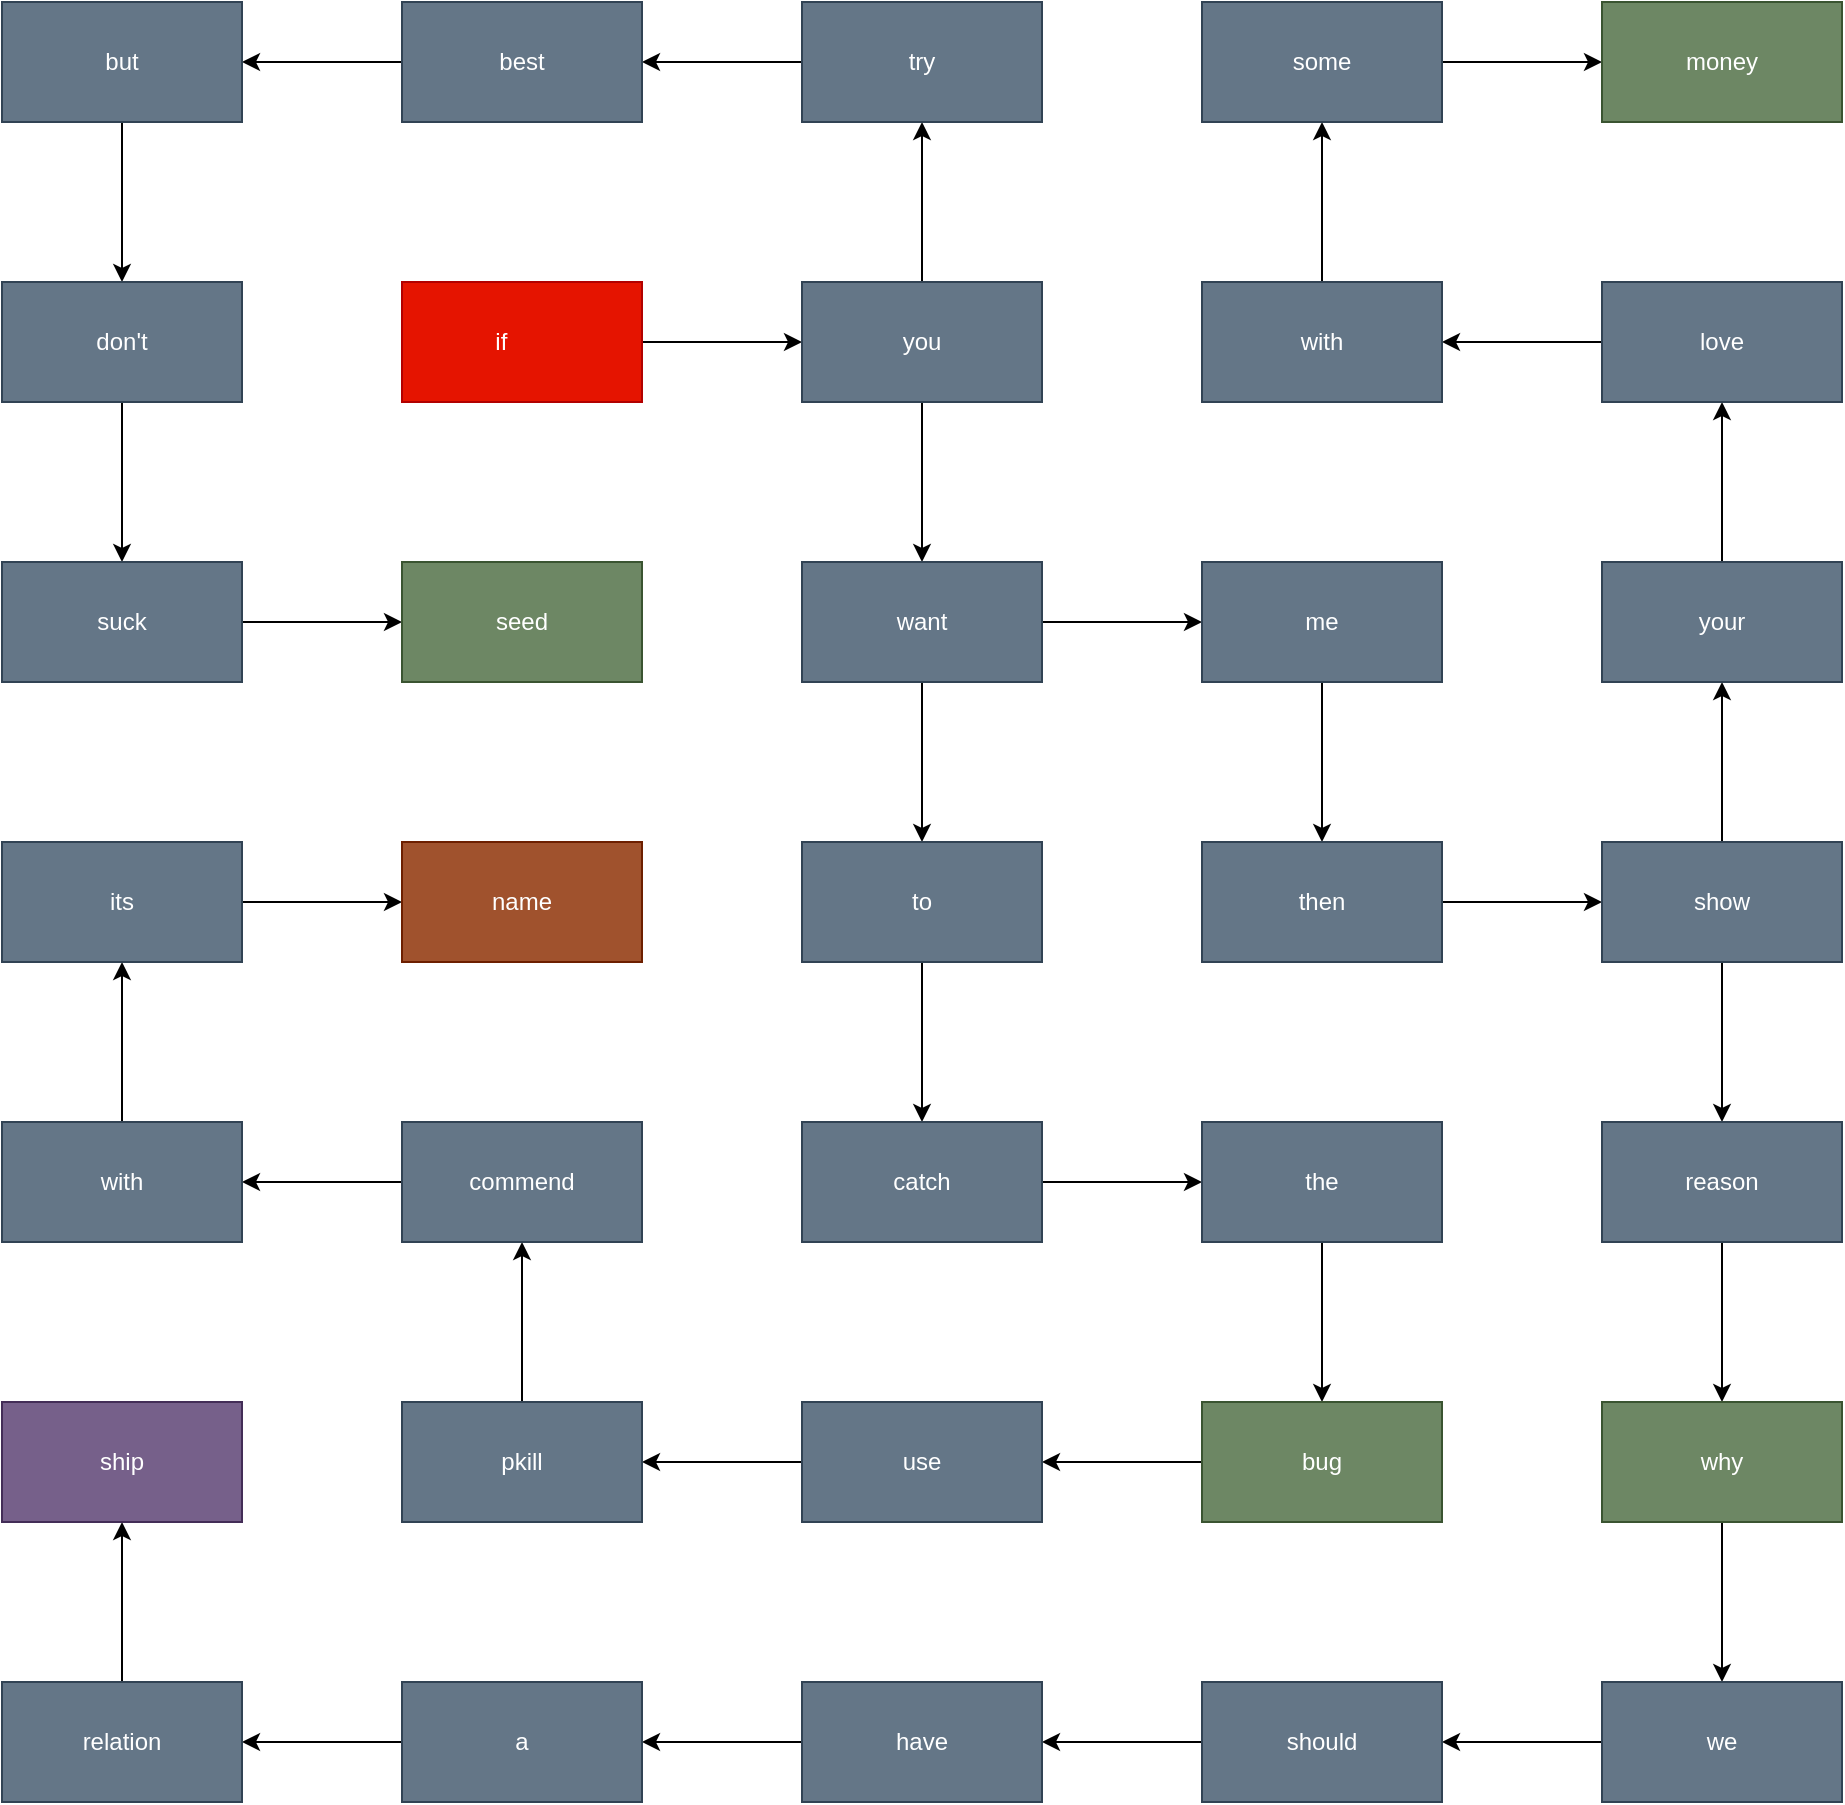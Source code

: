 <mxfile version="24.2.5" type="device">
  <diagram name="Page-1" id="pHO2phyCe2NOAoGClRIi">
    <mxGraphModel dx="1909" dy="1155" grid="1" gridSize="10" guides="1" tooltips="1" connect="1" arrows="1" fold="1" page="1" pageScale="1" pageWidth="850" pageHeight="1100" math="0" shadow="0">
      <root>
        <mxCell id="0" />
        <mxCell id="1" parent="0" />
        <mxCell id="5UwajwaYMzzz0ccX2toS-3" value="" style="edgeStyle=orthogonalEdgeStyle;rounded=0;orthogonalLoop=1;jettySize=auto;html=1;" parent="1" source="5UwajwaYMzzz0ccX2toS-1" target="5UwajwaYMzzz0ccX2toS-2" edge="1">
          <mxGeometry relative="1" as="geometry" />
        </mxCell>
        <mxCell id="5UwajwaYMzzz0ccX2toS-1" value="if&lt;span style=&quot;white-space: pre;&quot;&gt;&#x9;&lt;/span&gt;" style="rounded=0;whiteSpace=wrap;html=1;fillColor=#e51400;fontColor=#ffffff;strokeColor=#B20000;" parent="1" vertex="1">
          <mxGeometry x="240" y="190" width="120" height="60" as="geometry" />
        </mxCell>
        <mxCell id="5UwajwaYMzzz0ccX2toS-5" value="" style="edgeStyle=orthogonalEdgeStyle;rounded=0;orthogonalLoop=1;jettySize=auto;html=1;" parent="1" source="5UwajwaYMzzz0ccX2toS-2" target="5UwajwaYMzzz0ccX2toS-4" edge="1">
          <mxGeometry relative="1" as="geometry" />
        </mxCell>
        <mxCell id="r0z8ayOmnTlAfef0gZ89-38" value="" style="edgeStyle=orthogonalEdgeStyle;rounded=0;orthogonalLoop=1;jettySize=auto;html=1;" parent="1" source="5UwajwaYMzzz0ccX2toS-2" target="r0z8ayOmnTlAfef0gZ89-37" edge="1">
          <mxGeometry relative="1" as="geometry" />
        </mxCell>
        <mxCell id="5UwajwaYMzzz0ccX2toS-2" value="you" style="rounded=0;whiteSpace=wrap;html=1;fillColor=#647687;fontColor=#ffffff;strokeColor=#314354;" parent="1" vertex="1">
          <mxGeometry x="440" y="190" width="120" height="60" as="geometry" />
        </mxCell>
        <mxCell id="5UwajwaYMzzz0ccX2toS-9" value="" style="edgeStyle=orthogonalEdgeStyle;rounded=0;orthogonalLoop=1;jettySize=auto;html=1;" parent="1" source="5UwajwaYMzzz0ccX2toS-4" target="5UwajwaYMzzz0ccX2toS-8" edge="1">
          <mxGeometry relative="1" as="geometry" />
        </mxCell>
        <mxCell id="r0z8ayOmnTlAfef0gZ89-3" value="" style="edgeStyle=orthogonalEdgeStyle;rounded=0;orthogonalLoop=1;jettySize=auto;html=1;" parent="1" source="5UwajwaYMzzz0ccX2toS-4" target="r0z8ayOmnTlAfef0gZ89-2" edge="1">
          <mxGeometry relative="1" as="geometry" />
        </mxCell>
        <mxCell id="5UwajwaYMzzz0ccX2toS-4" value="want" style="rounded=0;whiteSpace=wrap;html=1;fillColor=#647687;fontColor=#ffffff;strokeColor=#314354;" parent="1" vertex="1">
          <mxGeometry x="440" y="330" width="120" height="60" as="geometry" />
        </mxCell>
        <mxCell id="5UwajwaYMzzz0ccX2toS-11" value="" style="edgeStyle=orthogonalEdgeStyle;rounded=0;orthogonalLoop=1;jettySize=auto;html=1;" parent="1" source="5UwajwaYMzzz0ccX2toS-8" target="5UwajwaYMzzz0ccX2toS-10" edge="1">
          <mxGeometry relative="1" as="geometry" />
        </mxCell>
        <mxCell id="5UwajwaYMzzz0ccX2toS-8" value="me" style="rounded=0;whiteSpace=wrap;html=1;fillColor=#647687;fontColor=#ffffff;strokeColor=#314354;" parent="1" vertex="1">
          <mxGeometry x="640" y="330" width="120" height="60" as="geometry" />
        </mxCell>
        <mxCell id="r0z8ayOmnTlAfef0gZ89-24" value="" style="edgeStyle=orthogonalEdgeStyle;rounded=0;orthogonalLoop=1;jettySize=auto;html=1;" parent="1" source="5UwajwaYMzzz0ccX2toS-10" target="r0z8ayOmnTlAfef0gZ89-23" edge="1">
          <mxGeometry relative="1" as="geometry" />
        </mxCell>
        <mxCell id="5UwajwaYMzzz0ccX2toS-10" value="then" style="rounded=0;whiteSpace=wrap;html=1;fillColor=#647687;fontColor=#ffffff;strokeColor=#314354;" parent="1" vertex="1">
          <mxGeometry x="640" y="470" width="120" height="60" as="geometry" />
        </mxCell>
        <mxCell id="r0z8ayOmnTlAfef0gZ89-5" value="" style="edgeStyle=orthogonalEdgeStyle;rounded=0;orthogonalLoop=1;jettySize=auto;html=1;" parent="1" source="r0z8ayOmnTlAfef0gZ89-2" target="r0z8ayOmnTlAfef0gZ89-4" edge="1">
          <mxGeometry relative="1" as="geometry" />
        </mxCell>
        <mxCell id="r0z8ayOmnTlAfef0gZ89-2" value="to" style="rounded=0;whiteSpace=wrap;html=1;fillColor=#647687;fontColor=#ffffff;strokeColor=#314354;" parent="1" vertex="1">
          <mxGeometry x="440" y="470" width="120" height="60" as="geometry" />
        </mxCell>
        <mxCell id="r0z8ayOmnTlAfef0gZ89-7" value="" style="edgeStyle=orthogonalEdgeStyle;rounded=0;orthogonalLoop=1;jettySize=auto;html=1;" parent="1" source="r0z8ayOmnTlAfef0gZ89-4" target="r0z8ayOmnTlAfef0gZ89-6" edge="1">
          <mxGeometry relative="1" as="geometry" />
        </mxCell>
        <mxCell id="r0z8ayOmnTlAfef0gZ89-4" value="catch" style="rounded=0;whiteSpace=wrap;html=1;fillColor=#647687;fontColor=#ffffff;strokeColor=#314354;" parent="1" vertex="1">
          <mxGeometry x="440" y="610" width="120" height="60" as="geometry" />
        </mxCell>
        <mxCell id="r0z8ayOmnTlAfef0gZ89-9" value="" style="edgeStyle=orthogonalEdgeStyle;rounded=0;orthogonalLoop=1;jettySize=auto;html=1;" parent="1" source="r0z8ayOmnTlAfef0gZ89-6" target="r0z8ayOmnTlAfef0gZ89-8" edge="1">
          <mxGeometry relative="1" as="geometry" />
        </mxCell>
        <mxCell id="r0z8ayOmnTlAfef0gZ89-6" value="the" style="rounded=0;whiteSpace=wrap;html=1;fillColor=#647687;fontColor=#ffffff;strokeColor=#314354;" parent="1" vertex="1">
          <mxGeometry x="640" y="610" width="120" height="60" as="geometry" />
        </mxCell>
        <mxCell id="r0z8ayOmnTlAfef0gZ89-12" value="" style="edgeStyle=orthogonalEdgeStyle;rounded=0;orthogonalLoop=1;jettySize=auto;html=1;" parent="1" source="r0z8ayOmnTlAfef0gZ89-8" target="r0z8ayOmnTlAfef0gZ89-11" edge="1">
          <mxGeometry relative="1" as="geometry" />
        </mxCell>
        <mxCell id="r0z8ayOmnTlAfef0gZ89-8" value="bug" style="rounded=0;whiteSpace=wrap;html=1;fillColor=#6d8764;fontColor=#ffffff;strokeColor=#3A5431;" parent="1" vertex="1">
          <mxGeometry x="640" y="750" width="120" height="60" as="geometry" />
        </mxCell>
        <mxCell id="r0z8ayOmnTlAfef0gZ89-10" style="edgeStyle=orthogonalEdgeStyle;rounded=0;orthogonalLoop=1;jettySize=auto;html=1;exitX=0.5;exitY=1;exitDx=0;exitDy=0;" parent="1" source="r0z8ayOmnTlAfef0gZ89-8" target="r0z8ayOmnTlAfef0gZ89-8" edge="1">
          <mxGeometry relative="1" as="geometry" />
        </mxCell>
        <mxCell id="r0z8ayOmnTlAfef0gZ89-14" value="" style="edgeStyle=orthogonalEdgeStyle;rounded=0;orthogonalLoop=1;jettySize=auto;html=1;" parent="1" source="r0z8ayOmnTlAfef0gZ89-11" target="r0z8ayOmnTlAfef0gZ89-13" edge="1">
          <mxGeometry relative="1" as="geometry" />
        </mxCell>
        <mxCell id="r0z8ayOmnTlAfef0gZ89-11" value="use" style="rounded=0;whiteSpace=wrap;html=1;fillColor=#647687;fontColor=#ffffff;strokeColor=#314354;" parent="1" vertex="1">
          <mxGeometry x="440" y="750" width="120" height="60" as="geometry" />
        </mxCell>
        <mxCell id="r0z8ayOmnTlAfef0gZ89-16" value="" style="edgeStyle=orthogonalEdgeStyle;rounded=0;orthogonalLoop=1;jettySize=auto;html=1;" parent="1" source="r0z8ayOmnTlAfef0gZ89-13" target="r0z8ayOmnTlAfef0gZ89-15" edge="1">
          <mxGeometry relative="1" as="geometry" />
        </mxCell>
        <mxCell id="r0z8ayOmnTlAfef0gZ89-13" value="&lt;div&gt;&lt;span style=&quot;background-color: initial;&quot;&gt;pkill&lt;/span&gt;&lt;br&gt;&lt;/div&gt;" style="rounded=0;whiteSpace=wrap;html=1;fillColor=#647687;fontColor=#ffffff;strokeColor=#314354;" parent="1" vertex="1">
          <mxGeometry x="240" y="750" width="120" height="60" as="geometry" />
        </mxCell>
        <mxCell id="r0z8ayOmnTlAfef0gZ89-18" value="" style="edgeStyle=orthogonalEdgeStyle;rounded=0;orthogonalLoop=1;jettySize=auto;html=1;" parent="1" source="r0z8ayOmnTlAfef0gZ89-15" target="r0z8ayOmnTlAfef0gZ89-17" edge="1">
          <mxGeometry relative="1" as="geometry" />
        </mxCell>
        <mxCell id="r0z8ayOmnTlAfef0gZ89-15" value="commend" style="rounded=0;whiteSpace=wrap;html=1;fillColor=#647687;fontColor=#ffffff;strokeColor=#314354;" parent="1" vertex="1">
          <mxGeometry x="240" y="610" width="120" height="60" as="geometry" />
        </mxCell>
        <mxCell id="r0z8ayOmnTlAfef0gZ89-20" value="" style="edgeStyle=orthogonalEdgeStyle;rounded=0;orthogonalLoop=1;jettySize=auto;html=1;" parent="1" source="r0z8ayOmnTlAfef0gZ89-17" target="r0z8ayOmnTlAfef0gZ89-19" edge="1">
          <mxGeometry relative="1" as="geometry" />
        </mxCell>
        <mxCell id="r0z8ayOmnTlAfef0gZ89-17" value="with" style="rounded=0;whiteSpace=wrap;html=1;fillColor=#647687;fontColor=#ffffff;strokeColor=#314354;" parent="1" vertex="1">
          <mxGeometry x="40" y="610" width="120" height="60" as="geometry" />
        </mxCell>
        <mxCell id="r0z8ayOmnTlAfef0gZ89-22" value="" style="edgeStyle=orthogonalEdgeStyle;rounded=0;orthogonalLoop=1;jettySize=auto;html=1;" parent="1" source="r0z8ayOmnTlAfef0gZ89-19" target="r0z8ayOmnTlAfef0gZ89-21" edge="1">
          <mxGeometry relative="1" as="geometry" />
        </mxCell>
        <mxCell id="r0z8ayOmnTlAfef0gZ89-19" value="its" style="rounded=0;whiteSpace=wrap;html=1;fillColor=#647687;fontColor=#ffffff;strokeColor=#314354;" parent="1" vertex="1">
          <mxGeometry x="40" y="470" width="120" height="60" as="geometry" />
        </mxCell>
        <mxCell id="r0z8ayOmnTlAfef0gZ89-21" value="name" style="rounded=0;whiteSpace=wrap;html=1;fillColor=#a0522d;fontColor=#ffffff;strokeColor=#6D1F00;" parent="1" vertex="1">
          <mxGeometry x="240" y="470" width="120" height="60" as="geometry" />
        </mxCell>
        <mxCell id="r0z8ayOmnTlAfef0gZ89-26" value="" style="edgeStyle=orthogonalEdgeStyle;rounded=0;orthogonalLoop=1;jettySize=auto;html=1;" parent="1" source="r0z8ayOmnTlAfef0gZ89-23" target="r0z8ayOmnTlAfef0gZ89-25" edge="1">
          <mxGeometry relative="1" as="geometry" />
        </mxCell>
        <mxCell id="r0z8ayOmnTlAfef0gZ89-48" value="" style="edgeStyle=orthogonalEdgeStyle;rounded=0;orthogonalLoop=1;jettySize=auto;html=1;" parent="1" source="r0z8ayOmnTlAfef0gZ89-23" target="r0z8ayOmnTlAfef0gZ89-47" edge="1">
          <mxGeometry relative="1" as="geometry" />
        </mxCell>
        <mxCell id="r0z8ayOmnTlAfef0gZ89-23" value="show" style="rounded=0;whiteSpace=wrap;html=1;fillColor=#647687;fontColor=#ffffff;strokeColor=#314354;" parent="1" vertex="1">
          <mxGeometry x="840" y="470" width="120" height="60" as="geometry" />
        </mxCell>
        <mxCell id="r0z8ayOmnTlAfef0gZ89-28" value="" style="edgeStyle=orthogonalEdgeStyle;rounded=0;orthogonalLoop=1;jettySize=auto;html=1;" parent="1" source="r0z8ayOmnTlAfef0gZ89-25" target="r0z8ayOmnTlAfef0gZ89-27" edge="1">
          <mxGeometry relative="1" as="geometry" />
        </mxCell>
        <mxCell id="r0z8ayOmnTlAfef0gZ89-25" value="your" style="rounded=0;whiteSpace=wrap;html=1;fillColor=#647687;fontColor=#ffffff;strokeColor=#314354;" parent="1" vertex="1">
          <mxGeometry x="840" y="330" width="120" height="60" as="geometry" />
        </mxCell>
        <mxCell id="r0z8ayOmnTlAfef0gZ89-30" value="" style="edgeStyle=orthogonalEdgeStyle;rounded=0;orthogonalLoop=1;jettySize=auto;html=1;" parent="1" source="r0z8ayOmnTlAfef0gZ89-27" target="r0z8ayOmnTlAfef0gZ89-29" edge="1">
          <mxGeometry relative="1" as="geometry" />
        </mxCell>
        <mxCell id="r0z8ayOmnTlAfef0gZ89-27" value="love" style="rounded=0;whiteSpace=wrap;html=1;fillColor=#647687;fontColor=#ffffff;strokeColor=#314354;" parent="1" vertex="1">
          <mxGeometry x="840" y="190" width="120" height="60" as="geometry" />
        </mxCell>
        <mxCell id="r0z8ayOmnTlAfef0gZ89-32" value="" style="edgeStyle=orthogonalEdgeStyle;rounded=0;orthogonalLoop=1;jettySize=auto;html=1;" parent="1" source="r0z8ayOmnTlAfef0gZ89-29" target="r0z8ayOmnTlAfef0gZ89-31" edge="1">
          <mxGeometry relative="1" as="geometry" />
        </mxCell>
        <mxCell id="r0z8ayOmnTlAfef0gZ89-29" value="with" style="rounded=0;whiteSpace=wrap;html=1;fillColor=#647687;fontColor=#ffffff;strokeColor=#314354;" parent="1" vertex="1">
          <mxGeometry x="640" y="190" width="120" height="60" as="geometry" />
        </mxCell>
        <mxCell id="r0z8ayOmnTlAfef0gZ89-36" value="" style="edgeStyle=orthogonalEdgeStyle;rounded=0;orthogonalLoop=1;jettySize=auto;html=1;" parent="1" source="r0z8ayOmnTlAfef0gZ89-31" target="r0z8ayOmnTlAfef0gZ89-35" edge="1">
          <mxGeometry relative="1" as="geometry" />
        </mxCell>
        <mxCell id="r0z8ayOmnTlAfef0gZ89-31" value="some" style="rounded=0;whiteSpace=wrap;html=1;fillColor=#647687;fontColor=#ffffff;strokeColor=#314354;" parent="1" vertex="1">
          <mxGeometry x="640" y="50" width="120" height="60" as="geometry" />
        </mxCell>
        <mxCell id="r0z8ayOmnTlAfef0gZ89-35" value="money" style="rounded=0;whiteSpace=wrap;html=1;fillColor=#6d8764;fontColor=#ffffff;strokeColor=#3A5431;" parent="1" vertex="1">
          <mxGeometry x="840" y="50" width="120" height="60" as="geometry" />
        </mxCell>
        <mxCell id="r0z8ayOmnTlAfef0gZ89-40" value="" style="edgeStyle=orthogonalEdgeStyle;rounded=0;orthogonalLoop=1;jettySize=auto;html=1;" parent="1" source="r0z8ayOmnTlAfef0gZ89-37" target="r0z8ayOmnTlAfef0gZ89-39" edge="1">
          <mxGeometry relative="1" as="geometry" />
        </mxCell>
        <mxCell id="r0z8ayOmnTlAfef0gZ89-37" value="try" style="rounded=0;whiteSpace=wrap;html=1;fillColor=#647687;fontColor=#ffffff;strokeColor=#314354;" parent="1" vertex="1">
          <mxGeometry x="440" y="50" width="120" height="60" as="geometry" />
        </mxCell>
        <mxCell id="r0z8ayOmnTlAfef0gZ89-42" value="" style="edgeStyle=orthogonalEdgeStyle;rounded=0;orthogonalLoop=1;jettySize=auto;html=1;" parent="1" source="r0z8ayOmnTlAfef0gZ89-39" target="r0z8ayOmnTlAfef0gZ89-41" edge="1">
          <mxGeometry relative="1" as="geometry" />
        </mxCell>
        <mxCell id="r0z8ayOmnTlAfef0gZ89-39" value="best" style="rounded=0;whiteSpace=wrap;html=1;fillColor=#647687;fontColor=#ffffff;strokeColor=#314354;" parent="1" vertex="1">
          <mxGeometry x="240" y="50" width="120" height="60" as="geometry" />
        </mxCell>
        <mxCell id="r0z8ayOmnTlAfef0gZ89-44" value="" style="edgeStyle=orthogonalEdgeStyle;rounded=0;orthogonalLoop=1;jettySize=auto;html=1;" parent="1" source="r0z8ayOmnTlAfef0gZ89-41" target="r0z8ayOmnTlAfef0gZ89-43" edge="1">
          <mxGeometry relative="1" as="geometry" />
        </mxCell>
        <mxCell id="r0z8ayOmnTlAfef0gZ89-41" value="but" style="rounded=0;whiteSpace=wrap;html=1;fillColor=#647687;fontColor=#ffffff;strokeColor=#314354;" parent="1" vertex="1">
          <mxGeometry x="40" y="50" width="120" height="60" as="geometry" />
        </mxCell>
        <mxCell id="r0z8ayOmnTlAfef0gZ89-46" value="" style="edgeStyle=orthogonalEdgeStyle;rounded=0;orthogonalLoop=1;jettySize=auto;html=1;" parent="1" source="r0z8ayOmnTlAfef0gZ89-43" target="r0z8ayOmnTlAfef0gZ89-45" edge="1">
          <mxGeometry relative="1" as="geometry" />
        </mxCell>
        <mxCell id="r0z8ayOmnTlAfef0gZ89-43" value="don&#39;t" style="rounded=0;whiteSpace=wrap;html=1;fillColor=#647687;fontColor=#ffffff;strokeColor=#314354;" parent="1" vertex="1">
          <mxGeometry x="40" y="190" width="120" height="60" as="geometry" />
        </mxCell>
        <mxCell id="r0z8ayOmnTlAfef0gZ89-68" value="" style="edgeStyle=orthogonalEdgeStyle;rounded=0;orthogonalLoop=1;jettySize=auto;html=1;" parent="1" source="r0z8ayOmnTlAfef0gZ89-45" target="r0z8ayOmnTlAfef0gZ89-67" edge="1">
          <mxGeometry relative="1" as="geometry" />
        </mxCell>
        <mxCell id="r0z8ayOmnTlAfef0gZ89-45" value="suck" style="rounded=0;whiteSpace=wrap;html=1;fillColor=#647687;fontColor=#ffffff;strokeColor=#314354;" parent="1" vertex="1">
          <mxGeometry x="40" y="330" width="120" height="60" as="geometry" />
        </mxCell>
        <mxCell id="r0z8ayOmnTlAfef0gZ89-50" value="" style="edgeStyle=orthogonalEdgeStyle;rounded=0;orthogonalLoop=1;jettySize=auto;html=1;" parent="1" source="r0z8ayOmnTlAfef0gZ89-47" target="r0z8ayOmnTlAfef0gZ89-49" edge="1">
          <mxGeometry relative="1" as="geometry" />
        </mxCell>
        <mxCell id="r0z8ayOmnTlAfef0gZ89-47" value="reason" style="rounded=0;whiteSpace=wrap;html=1;fillColor=#647687;fontColor=#ffffff;strokeColor=#314354;" parent="1" vertex="1">
          <mxGeometry x="840" y="610" width="120" height="60" as="geometry" />
        </mxCell>
        <mxCell id="r0z8ayOmnTlAfef0gZ89-52" value="" style="edgeStyle=orthogonalEdgeStyle;rounded=0;orthogonalLoop=1;jettySize=auto;html=1;" parent="1" source="r0z8ayOmnTlAfef0gZ89-49" target="r0z8ayOmnTlAfef0gZ89-51" edge="1">
          <mxGeometry relative="1" as="geometry" />
        </mxCell>
        <mxCell id="r0z8ayOmnTlAfef0gZ89-49" value="why" style="rounded=0;whiteSpace=wrap;html=1;fillColor=#6d8764;fontColor=#ffffff;strokeColor=#3A5431;" parent="1" vertex="1">
          <mxGeometry x="840" y="750" width="120" height="60" as="geometry" />
        </mxCell>
        <mxCell id="r0z8ayOmnTlAfef0gZ89-54" value="" style="edgeStyle=orthogonalEdgeStyle;rounded=0;orthogonalLoop=1;jettySize=auto;html=1;" parent="1" source="r0z8ayOmnTlAfef0gZ89-51" target="r0z8ayOmnTlAfef0gZ89-53" edge="1">
          <mxGeometry relative="1" as="geometry" />
        </mxCell>
        <mxCell id="r0z8ayOmnTlAfef0gZ89-51" value="we" style="rounded=0;whiteSpace=wrap;html=1;fillColor=#647687;fontColor=#ffffff;strokeColor=#314354;" parent="1" vertex="1">
          <mxGeometry x="840" y="890" width="120" height="60" as="geometry" />
        </mxCell>
        <mxCell id="r0z8ayOmnTlAfef0gZ89-60" value="" style="edgeStyle=orthogonalEdgeStyle;rounded=0;orthogonalLoop=1;jettySize=auto;html=1;" parent="1" source="r0z8ayOmnTlAfef0gZ89-53" target="r0z8ayOmnTlAfef0gZ89-59" edge="1">
          <mxGeometry relative="1" as="geometry" />
        </mxCell>
        <mxCell id="r0z8ayOmnTlAfef0gZ89-53" value="should" style="rounded=0;whiteSpace=wrap;html=1;fillColor=#647687;fontColor=#ffffff;strokeColor=#314354;" parent="1" vertex="1">
          <mxGeometry x="640" y="890" width="120" height="60" as="geometry" />
        </mxCell>
        <mxCell id="r0z8ayOmnTlAfef0gZ89-62" value="" style="edgeStyle=orthogonalEdgeStyle;rounded=0;orthogonalLoop=1;jettySize=auto;html=1;" parent="1" source="r0z8ayOmnTlAfef0gZ89-59" target="r0z8ayOmnTlAfef0gZ89-61" edge="1">
          <mxGeometry relative="1" as="geometry" />
        </mxCell>
        <mxCell id="r0z8ayOmnTlAfef0gZ89-59" value="have" style="rounded=0;whiteSpace=wrap;html=1;fillColor=#647687;fontColor=#ffffff;strokeColor=#314354;" parent="1" vertex="1">
          <mxGeometry x="440" y="890" width="120" height="60" as="geometry" />
        </mxCell>
        <mxCell id="r0z8ayOmnTlAfef0gZ89-64" value="" style="edgeStyle=orthogonalEdgeStyle;rounded=0;orthogonalLoop=1;jettySize=auto;html=1;" parent="1" source="r0z8ayOmnTlAfef0gZ89-61" target="r0z8ayOmnTlAfef0gZ89-63" edge="1">
          <mxGeometry relative="1" as="geometry" />
        </mxCell>
        <mxCell id="r0z8ayOmnTlAfef0gZ89-61" value="a" style="rounded=0;whiteSpace=wrap;html=1;fillColor=#647687;fontColor=#ffffff;strokeColor=#314354;" parent="1" vertex="1">
          <mxGeometry x="240" y="890" width="120" height="60" as="geometry" />
        </mxCell>
        <mxCell id="r0z8ayOmnTlAfef0gZ89-66" value="" style="edgeStyle=orthogonalEdgeStyle;rounded=0;orthogonalLoop=1;jettySize=auto;html=1;" parent="1" source="r0z8ayOmnTlAfef0gZ89-63" target="r0z8ayOmnTlAfef0gZ89-65" edge="1">
          <mxGeometry relative="1" as="geometry" />
        </mxCell>
        <mxCell id="r0z8ayOmnTlAfef0gZ89-63" value="relation" style="rounded=0;whiteSpace=wrap;html=1;fillColor=#647687;fontColor=#ffffff;strokeColor=#314354;" parent="1" vertex="1">
          <mxGeometry x="40" y="890" width="120" height="60" as="geometry" />
        </mxCell>
        <mxCell id="r0z8ayOmnTlAfef0gZ89-65" value="ship" style="rounded=0;whiteSpace=wrap;html=1;fillColor=#76608a;fontColor=#ffffff;strokeColor=#432D57;" parent="1" vertex="1">
          <mxGeometry x="40" y="750" width="120" height="60" as="geometry" />
        </mxCell>
        <mxCell id="r0z8ayOmnTlAfef0gZ89-67" value="seed" style="rounded=0;whiteSpace=wrap;html=1;fillColor=#6d8764;fontColor=#ffffff;strokeColor=#3A5431;" parent="1" vertex="1">
          <mxGeometry x="240" y="330" width="120" height="60" as="geometry" />
        </mxCell>
      </root>
    </mxGraphModel>
  </diagram>
</mxfile>

